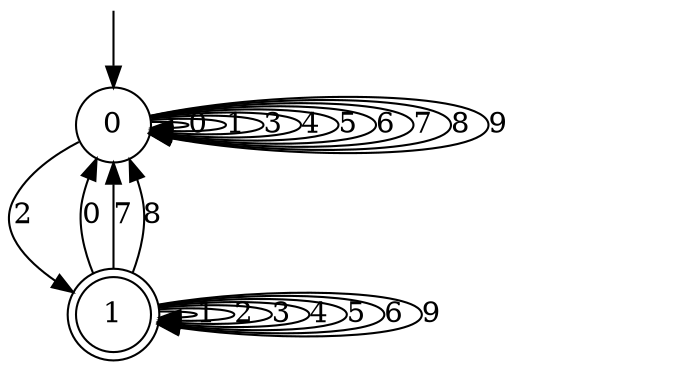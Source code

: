 digraph g {

	s0 [shape="circle" label="0"];
	s1 [shape="doublecircle" label="1"];
	s0 -> s0 [label="0"];
	s0 -> s0 [label="1"];
	s0 -> s1 [label="2"];
	s0 -> s0 [label="3"];
	s0 -> s0 [label="4"];
	s0 -> s0 [label="5"];
	s0 -> s0 [label="6"];
	s0 -> s0 [label="7"];
	s0 -> s0 [label="8"];
	s0 -> s0 [label="9"];
	s1 -> s0 [label="0"];
	s1 -> s1 [label="1"];
	s1 -> s1 [label="2"];
	s1 -> s1 [label="3"];
	s1 -> s1 [label="4"];
	s1 -> s1 [label="5"];
	s1 -> s1 [label="6"];
	s1 -> s0 [label="7"];
	s1 -> s0 [label="8"];
	s1 -> s1 [label="9"];

__start0 [label="" shape="none" width="0" height="0"];
__start0 -> s0;

}
